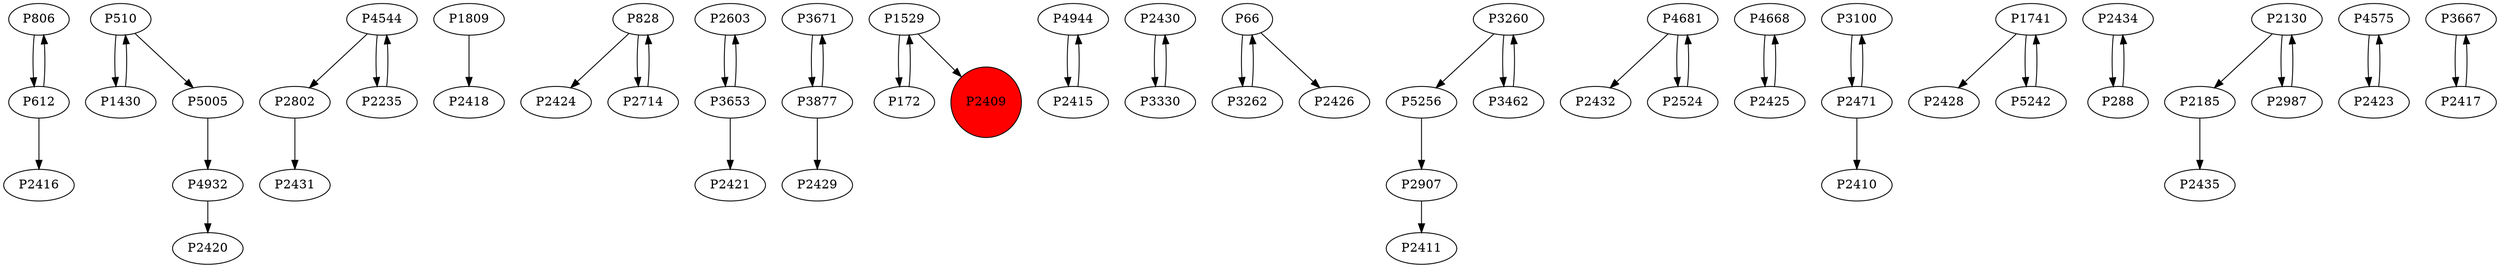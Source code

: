 digraph {
	P806 -> P612
	P5005 -> P4932
	P612 -> P2416
	P2802 -> P2431
	P1809 -> P2418
	P828 -> P2424
	P2603 -> P3653
	P3671 -> P3877
	P1430 -> P510
	P1529 -> P172
	P4944 -> P2415
	P2430 -> P3330
	P510 -> P1430
	P66 -> P3262
	P3260 -> P5256
	P4681 -> P2432
	P2907 -> P2411
	P4668 -> P2425
	P4681 -> P2524
	P3653 -> P2421
	P3462 -> P3260
	P2524 -> P4681
	P3877 -> P2429
	P3100 -> P2471
	P66 -> P2426
	P1741 -> P2428
	P2434 -> P288
	P510 -> P5005
	P4932 -> P2420
	P2185 -> P2435
	P1529 -> P2409
	P2415 -> P4944
	P3260 -> P3462
	P2130 -> P2987
	P172 -> P1529
	P288 -> P2434
	P2425 -> P4668
	P4575 -> P2423
	P2987 -> P2130
	P1741 -> P5242
	P4544 -> P2235
	P4544 -> P2802
	P2130 -> P2185
	P3262 -> P66
	P5242 -> P1741
	P612 -> P806
	P3667 -> P2417
	P2471 -> P3100
	P5256 -> P2907
	P2714 -> P828
	P828 -> P2714
	P2417 -> P3667
	P2235 -> P4544
	P3877 -> P3671
	P2471 -> P2410
	P2423 -> P4575
	P3653 -> P2603
	P3330 -> P2430
	P2409 [shape=circle]
	P2409 [style=filled]
	P2409 [fillcolor=red]
}